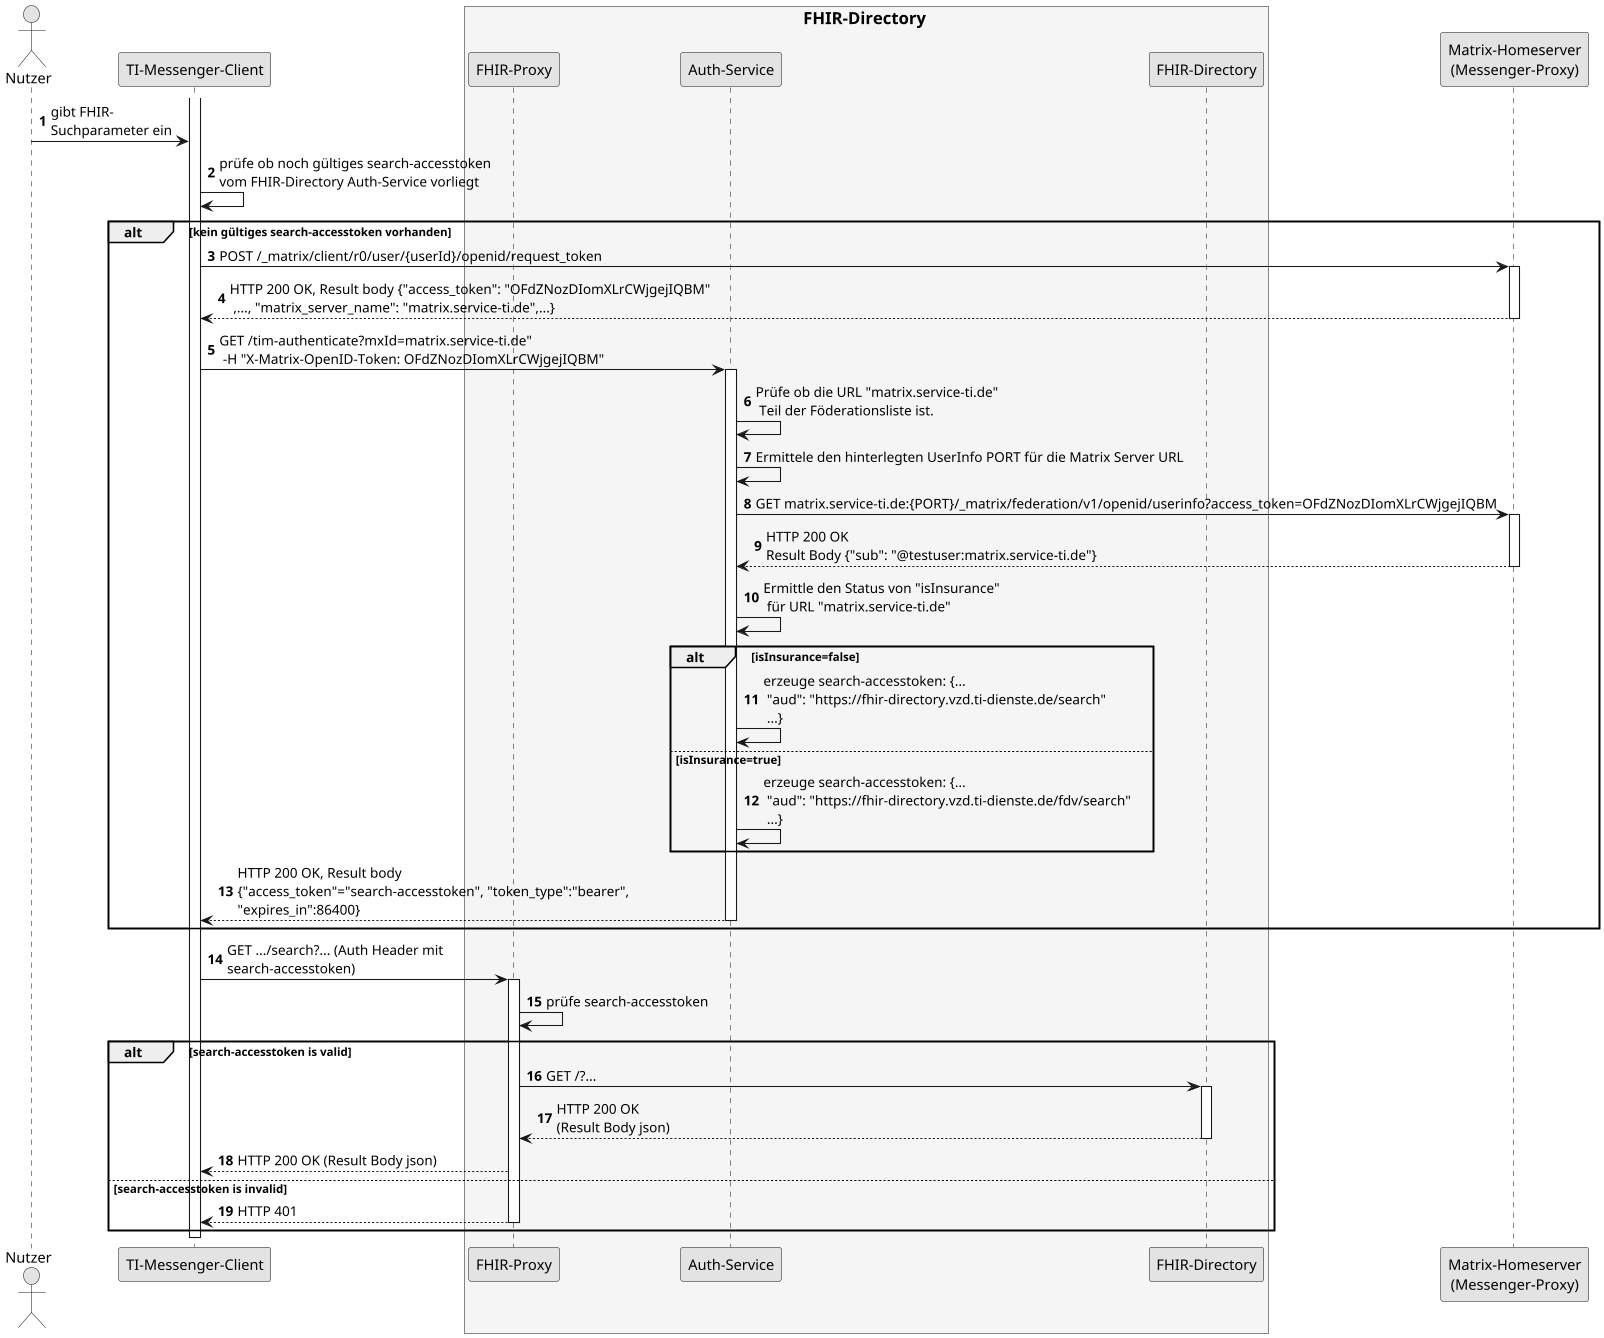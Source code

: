 @startuml SequenceDiagram.FHIR-Directory.search
skinparam dpi 100
skinparam WrapWidth 200
skinparam monochrome true

autonumber

'title "FHIR-Directory, Sequenzdiagram search'
actor Nutzer
participant cl as "TI-Messenger-Client"
box <size:16>FHIR-Directory</size> #WhiteSmoke
  participant fp as "FHIR-Proxy"
  participant au as "Auth-Service"
  participant fd as "FHIR-Directory"
end box
participant hs as "Matrix-Homeserver\n(Messenger-Proxy)"
activate cl

Nutzer -> cl:gibt FHIR-\nSuchparameter ein
cl -> cl: prüfe ob noch gültiges search-accesstoken\nvom FHIR-Directory Auth-Service vorliegt

alt kein gültiges search-accesstoken vorhanden
cl -> hs: POST /_matrix/client/r0/user/{userId}/openid/request_token
activate hs
hs --> cl: HTTP 200 OK, Result body {"access_token": "OFdZNozDIomXLrCWjgejIQBM" \n ,..., "matrix_server_name": "matrix.service-ti.de",...}
deactivate hs
cl -> au: GET /tim-authenticate?mxId=matrix.service-ti.de" \n -H "X-Matrix-OpenID-Token: OFdZNozDIomXLrCWjgejIQBM"
activate au
au -> au: Prüfe ob die URL "matrix.service-ti.de"\n Teil der Föderationsliste ist.
au -> au: Ermittele den hinterlegten UserInfo PORT für die Matrix Server URL
au -> hs: GET matrix.service-ti.de:{PORT}/_matrix/federation/v1/openid/userinfo?access_token=OFdZNozDIomXLrCWjgejIQBM
activate hs
hs --> au: HTTP 200 OK\nResult Body {"sub": "@testuser:matrix.service-ti.de"}
deactivate hs
au -> au: Ermittle den Status von "isInsurance"\n für URL "matrix.service-ti.de"
alt isInsurance=false
au -> au: erzeuge search-accesstoken: {... \n "aud": "https://fhir-directory.vzd.ti-dienste.de/search"\n ...}
else isInsurance=true
au -> au: erzeuge search-accesstoken: {... \n "aud": "https://fhir-directory.vzd.ti-dienste.de/fdv/search"\n ...}
end
au --> cl: HTTP 200 OK, Result body\n{"access_token"="search-accesstoken", "token_type":"bearer",\n"expires_in":86400}
deactivate au
end

cl -> fp: GET .../search?... (Auth Header mit\nsearch-accesstoken)
activate fp
fp -> fp: prüfe search-accesstoken

alt search-accesstoken is valid
fp -> fd: GET /?...
activate fd
fd --> fp: HTTP 200 OK\n(Result Body json)
deactivate fd
fp --> cl: HTTP 200 OK (Result Body json)
else search-accesstoken is invalid
fp --> cl: HTTP 401
deactivate fp
end

deactivate cl
@enduml
